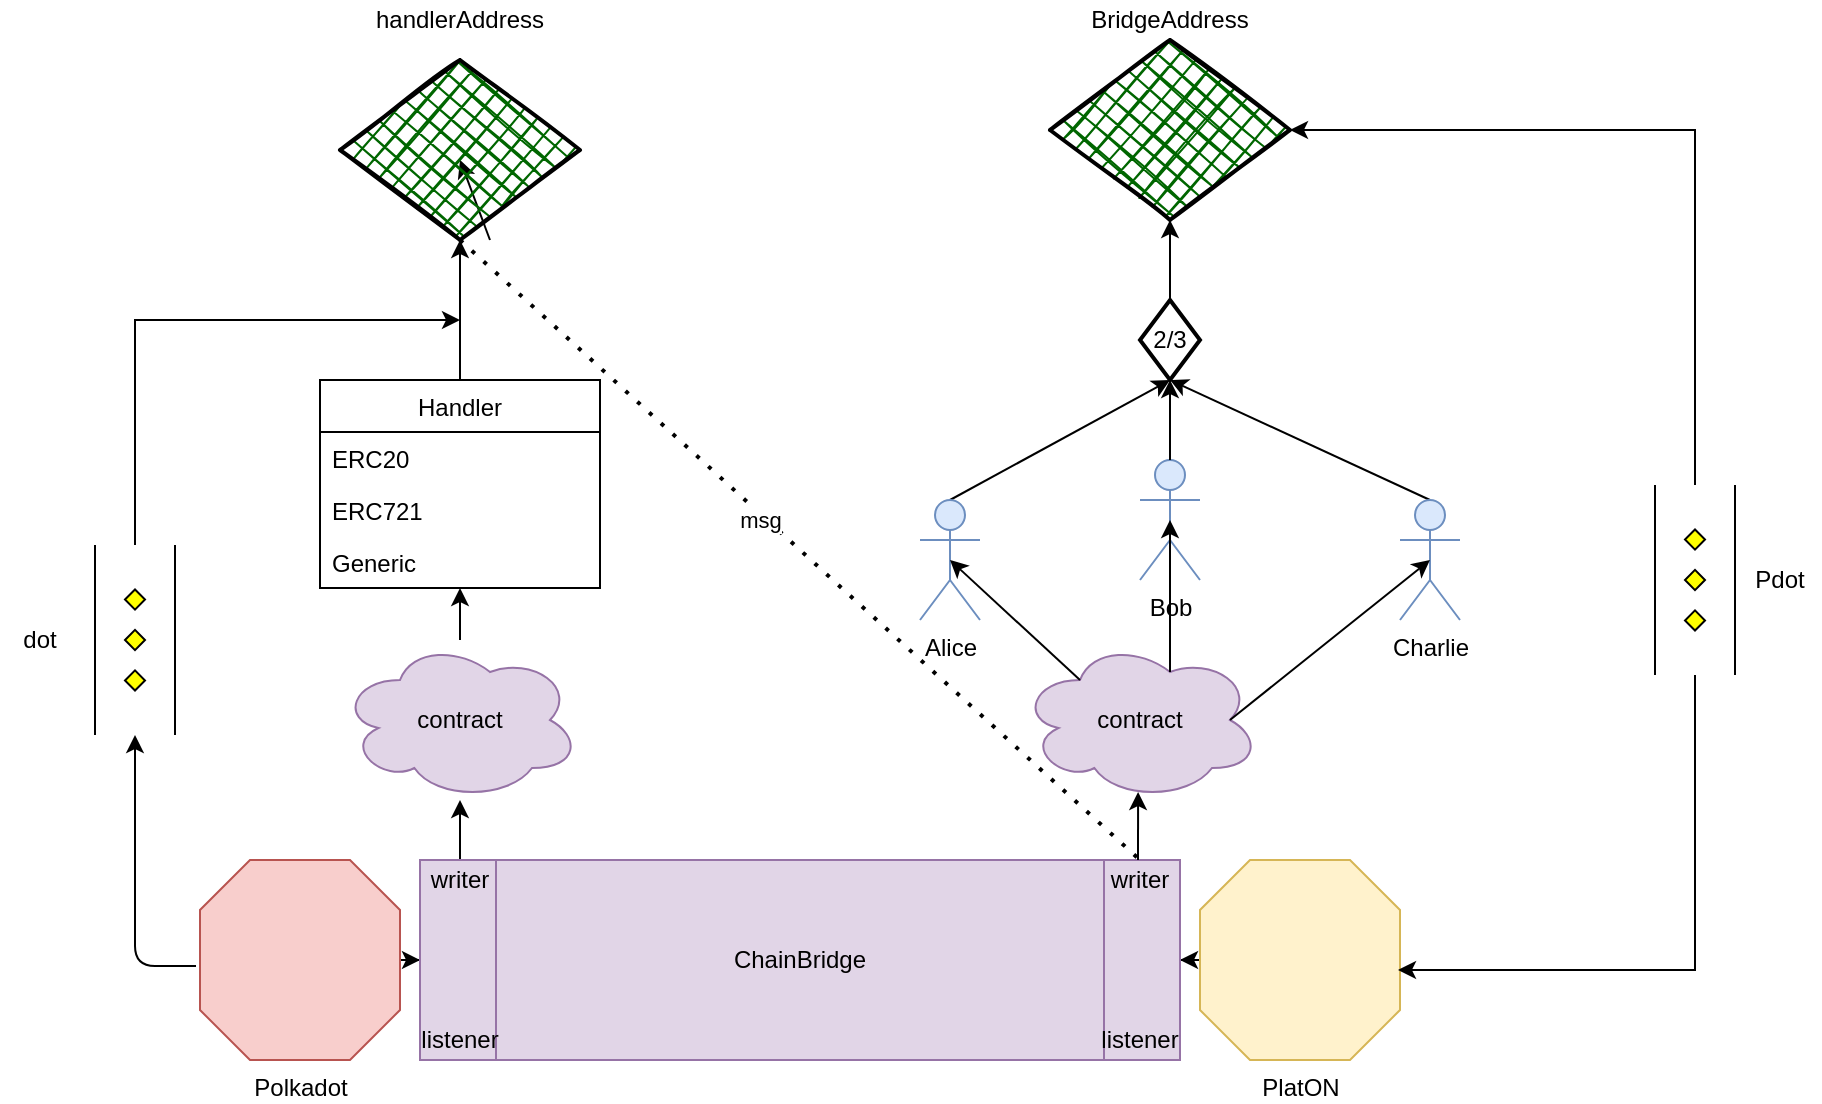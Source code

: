 <mxfile version="14.2.9" type="github">
  <diagram id="FsBnhK845jlbX4Msylgf" name="第 1 页">
    <mxGraphModel dx="1044" dy="1735" grid="1" gridSize="10" guides="1" tooltips="1" connect="1" arrows="1" fold="1" page="1" pageScale="1" pageWidth="827" pageHeight="1169" math="0" shadow="0">
      <root>
        <mxCell id="0" />
        <mxCell id="1" parent="0" />
        <mxCell id="9bFpNnPxpqLzh7gp7WBU-1" value="" style="edgeStyle=orthogonalEdgeStyle;rounded=0;orthogonalLoop=1;jettySize=auto;html=1;" edge="1" parent="1" source="9bFpNnPxpqLzh7gp7WBU-2" target="9bFpNnPxpqLzh7gp7WBU-6">
          <mxGeometry relative="1" as="geometry" />
        </mxCell>
        <mxCell id="9bFpNnPxpqLzh7gp7WBU-2" value="Polkadot" style="verticalLabelPosition=bottom;verticalAlign=top;html=1;shape=mxgraph.basic.polygon;polyCoords=[[0.25,0],[0.75,0],[1,0.25],[1,0.75],[0.75,1],[0.25,1],[0,0.75],[0,0.25]];polyline=0;fillColor=#f8cecc;strokeColor=#b85450;" vertex="1" parent="1">
          <mxGeometry x="120" y="350" width="100" height="100" as="geometry" />
        </mxCell>
        <mxCell id="9bFpNnPxpqLzh7gp7WBU-3" value="" style="edgeStyle=orthogonalEdgeStyle;rounded=0;orthogonalLoop=1;jettySize=auto;html=1;" edge="1" parent="1" source="9bFpNnPxpqLzh7gp7WBU-4" target="9bFpNnPxpqLzh7gp7WBU-6">
          <mxGeometry relative="1" as="geometry" />
        </mxCell>
        <mxCell id="9bFpNnPxpqLzh7gp7WBU-4" value="PlatON" style="verticalLabelPosition=bottom;verticalAlign=top;html=1;shape=mxgraph.basic.polygon;polyCoords=[[0.25,0],[0.75,0],[1,0.25],[1,0.75],[0.75,1],[0.25,1],[0,0.75],[0,0.25]];polyline=0;fillColor=#fff2cc;strokeColor=#d6b656;" vertex="1" parent="1">
          <mxGeometry x="620" y="350" width="100" height="100" as="geometry" />
        </mxCell>
        <mxCell id="9bFpNnPxpqLzh7gp7WBU-5" value="" style="rounded=0;orthogonalLoop=1;jettySize=auto;html=1;exitX=0.5;exitY=1;exitDx=0;exitDy=0;" edge="1" parent="1" source="9bFpNnPxpqLzh7gp7WBU-7" target="9bFpNnPxpqLzh7gp7WBU-11">
          <mxGeometry relative="1" as="geometry" />
        </mxCell>
        <mxCell id="9bFpNnPxpqLzh7gp7WBU-6" value="ChainBridge" style="shape=process;whiteSpace=wrap;html=1;backgroundOutline=1;fillColor=#e1d5e7;strokeColor=#9673a6;" vertex="1" parent="1">
          <mxGeometry x="230" y="350" width="380" height="100" as="geometry" />
        </mxCell>
        <mxCell id="9bFpNnPxpqLzh7gp7WBU-7" value="listener" style="text;html=1;strokeColor=none;fillColor=none;align=center;verticalAlign=middle;whiteSpace=wrap;rounded=0;" vertex="1" parent="1">
          <mxGeometry x="230" y="430" width="40" height="20" as="geometry" />
        </mxCell>
        <mxCell id="9bFpNnPxpqLzh7gp7WBU-8" value="listener" style="text;html=1;strokeColor=none;fillColor=none;align=center;verticalAlign=middle;whiteSpace=wrap;rounded=0;" vertex="1" parent="1">
          <mxGeometry x="570" y="430" width="40" height="20" as="geometry" />
        </mxCell>
        <mxCell id="9bFpNnPxpqLzh7gp7WBU-9" value="writer" style="text;html=1;strokeColor=none;fillColor=none;align=center;verticalAlign=middle;whiteSpace=wrap;rounded=0;" vertex="1" parent="1">
          <mxGeometry x="230" y="350" width="40" height="20" as="geometry" />
        </mxCell>
        <mxCell id="9bFpNnPxpqLzh7gp7WBU-10" value="writer" style="text;html=1;strokeColor=none;fillColor=none;align=center;verticalAlign=middle;whiteSpace=wrap;rounded=0;" vertex="1" parent="1">
          <mxGeometry x="570" y="350" width="40" height="20" as="geometry" />
        </mxCell>
        <mxCell id="9bFpNnPxpqLzh7gp7WBU-39" value="" style="edgeStyle=orthogonalEdgeStyle;rounded=0;orthogonalLoop=1;jettySize=auto;html=1;exitX=0.5;exitY=0;exitDx=0;exitDy=0;" edge="1" parent="1" source="9bFpNnPxpqLzh7gp7WBU-70" target="9bFpNnPxpqLzh7gp7WBU-32">
          <mxGeometry relative="1" as="geometry">
            <mxPoint x="250" y="120" as="sourcePoint" />
          </mxGeometry>
        </mxCell>
        <mxCell id="9bFpNnPxpqLzh7gp7WBU-11" value="contract" style="ellipse;shape=cloud;whiteSpace=wrap;html=1;strokeColor=#9673a6;fillColor=#e1d5e7;" vertex="1" parent="1">
          <mxGeometry x="190" y="240" width="120" height="80" as="geometry" />
        </mxCell>
        <mxCell id="9bFpNnPxpqLzh7gp7WBU-12" value="contract" style="ellipse;shape=cloud;whiteSpace=wrap;html=1;strokeColor=#9673a6;fillColor=#e1d5e7;" vertex="1" parent="1">
          <mxGeometry x="530" y="240" width="120" height="80" as="geometry" />
        </mxCell>
        <mxCell id="9bFpNnPxpqLzh7gp7WBU-13" value="" style="rounded=0;orthogonalLoop=1;jettySize=auto;html=1;entryX=0.492;entryY=0.95;entryDx=0;entryDy=0;entryPerimeter=0;" edge="1" parent="1" target="9bFpNnPxpqLzh7gp7WBU-12">
          <mxGeometry relative="1" as="geometry">
            <mxPoint x="589" y="350" as="sourcePoint" />
            <mxPoint x="589.5" y="260" as="targetPoint" />
          </mxGeometry>
        </mxCell>
        <mxCell id="9bFpNnPxpqLzh7gp7WBU-14" style="edgeStyle=none;rounded=0;orthogonalLoop=1;jettySize=auto;html=1;exitX=0.5;exitY=0;exitDx=0;exitDy=0;exitPerimeter=0;entryX=0.5;entryY=1;entryDx=0;entryDy=0;entryPerimeter=0;" edge="1" parent="1" target="9bFpNnPxpqLzh7gp7WBU-34">
          <mxGeometry relative="1" as="geometry">
            <mxPoint x="250" as="targetPoint" />
            <mxPoint x="265" y="40" as="sourcePoint" />
          </mxGeometry>
        </mxCell>
        <mxCell id="9bFpNnPxpqLzh7gp7WBU-17" style="edgeStyle=none;rounded=0;orthogonalLoop=1;jettySize=auto;html=1;exitX=0.5;exitY=0;exitDx=0;exitDy=0;exitPerimeter=0;entryX=0.5;entryY=1;entryDx=0;entryDy=0;entryPerimeter=0;" edge="1" parent="1" target="9bFpNnPxpqLzh7gp7WBU-34">
          <mxGeometry relative="1" as="geometry">
            <mxPoint x="398" y="60" as="sourcePoint" />
          </mxGeometry>
        </mxCell>
        <mxCell id="9bFpNnPxpqLzh7gp7WBU-20" style="edgeStyle=none;rounded=0;orthogonalLoop=1;jettySize=auto;html=1;exitX=0.5;exitY=0;exitDx=0;exitDy=0;exitPerimeter=0;entryX=0.5;entryY=1;entryDx=0;entryDy=0;entryPerimeter=0;" edge="1" parent="1" target="9bFpNnPxpqLzh7gp7WBU-34">
          <mxGeometry relative="1" as="geometry">
            <mxPoint x="145" y="60" as="sourcePoint" />
          </mxGeometry>
        </mxCell>
        <mxCell id="9bFpNnPxpqLzh7gp7WBU-24" value="Bob" style="shape=umlActor;verticalLabelPosition=bottom;verticalAlign=top;html=1;outlineConnect=0;fillColor=#dae8fc;strokeColor=#6c8ebf;" vertex="1" parent="1">
          <mxGeometry x="590" y="150" width="30" height="60" as="geometry" />
        </mxCell>
        <mxCell id="9bFpNnPxpqLzh7gp7WBU-25" style="edgeStyle=none;rounded=0;orthogonalLoop=1;jettySize=auto;html=1;exitX=0.5;exitY=0;exitDx=0;exitDy=0;exitPerimeter=0;entryX=0.5;entryY=1;entryDx=0;entryDy=0;entryPerimeter=0;" edge="1" parent="1" source="9bFpNnPxpqLzh7gp7WBU-26" target="9bFpNnPxpqLzh7gp7WBU-37">
          <mxGeometry relative="1" as="geometry" />
        </mxCell>
        <mxCell id="9bFpNnPxpqLzh7gp7WBU-26" value="Charlie" style="shape=umlActor;verticalLabelPosition=bottom;verticalAlign=top;html=1;outlineConnect=0;fillColor=#dae8fc;strokeColor=#6c8ebf;" vertex="1" parent="1">
          <mxGeometry x="720" y="170" width="30" height="60" as="geometry" />
        </mxCell>
        <mxCell id="9bFpNnPxpqLzh7gp7WBU-27" style="edgeStyle=none;rounded=0;orthogonalLoop=1;jettySize=auto;html=1;exitX=0.5;exitY=0;exitDx=0;exitDy=0;exitPerimeter=0;entryX=0.5;entryY=1;entryDx=0;entryDy=0;entryPerimeter=0;" edge="1" parent="1" source="9bFpNnPxpqLzh7gp7WBU-28" target="9bFpNnPxpqLzh7gp7WBU-37">
          <mxGeometry relative="1" as="geometry" />
        </mxCell>
        <mxCell id="9bFpNnPxpqLzh7gp7WBU-28" value="Alice" style="shape=umlActor;verticalLabelPosition=bottom;verticalAlign=top;html=1;outlineConnect=0;fillColor=#dae8fc;strokeColor=#6c8ebf;" vertex="1" parent="1">
          <mxGeometry x="480" y="170" width="30" height="60" as="geometry" />
        </mxCell>
        <mxCell id="9bFpNnPxpqLzh7gp7WBU-29" value="" style="endArrow=classic;html=1;exitX=0.25;exitY=0.25;exitDx=0;exitDy=0;exitPerimeter=0;entryX=0.5;entryY=0.5;entryDx=0;entryDy=0;entryPerimeter=0;" edge="1" parent="1" source="9bFpNnPxpqLzh7gp7WBU-12" target="9bFpNnPxpqLzh7gp7WBU-28">
          <mxGeometry width="50" height="50" relative="1" as="geometry">
            <mxPoint x="583" y="180" as="sourcePoint" />
            <mxPoint x="490" y="82" as="targetPoint" />
          </mxGeometry>
        </mxCell>
        <mxCell id="9bFpNnPxpqLzh7gp7WBU-30" value="" style="endArrow=classic;html=1;entryX=0.5;entryY=0.5;entryDx=0;entryDy=0;entryPerimeter=0;exitX=0.625;exitY=0.2;exitDx=0;exitDy=0;exitPerimeter=0;" edge="1" parent="1" source="9bFpNnPxpqLzh7gp7WBU-12" target="9bFpNnPxpqLzh7gp7WBU-24">
          <mxGeometry width="50" height="50" relative="1" as="geometry">
            <mxPoint x="685" y="170" as="sourcePoint" />
            <mxPoint x="620" y="40" as="targetPoint" />
          </mxGeometry>
        </mxCell>
        <mxCell id="9bFpNnPxpqLzh7gp7WBU-31" value="" style="endArrow=classic;html=1;exitX=0.875;exitY=0.5;exitDx=0;exitDy=0;exitPerimeter=0;entryX=0.5;entryY=0.5;entryDx=0;entryDy=0;entryPerimeter=0;" edge="1" parent="1" source="9bFpNnPxpqLzh7gp7WBU-12" target="9bFpNnPxpqLzh7gp7WBU-26">
          <mxGeometry width="50" height="50" relative="1" as="geometry">
            <mxPoint x="660" y="180" as="sourcePoint" />
            <mxPoint x="710" y="130" as="targetPoint" />
          </mxGeometry>
        </mxCell>
        <mxCell id="9bFpNnPxpqLzh7gp7WBU-32" value="" style="rhombus;whiteSpace=wrap;html=1;strokeWidth=2;fillWeight=-1;hachureGap=8;fillStyle=cross-hatch;fillColor=#006600;sketch=1;" vertex="1" parent="1">
          <mxGeometry x="190" y="-50" width="120" height="90" as="geometry" />
        </mxCell>
        <mxCell id="9bFpNnPxpqLzh7gp7WBU-35" value="" style="rhombus;whiteSpace=wrap;html=1;strokeWidth=2;fillWeight=-1;hachureGap=8;fillStyle=cross-hatch;fillColor=#006600;sketch=1;" vertex="1" parent="1">
          <mxGeometry x="545" y="-60" width="120" height="90" as="geometry" />
        </mxCell>
        <mxCell id="9bFpNnPxpqLzh7gp7WBU-36" value="" style="edgeStyle=none;rounded=0;orthogonalLoop=1;jettySize=auto;html=1;" edge="1" parent="1" source="9bFpNnPxpqLzh7gp7WBU-37" target="9bFpNnPxpqLzh7gp7WBU-35">
          <mxGeometry relative="1" as="geometry" />
        </mxCell>
        <mxCell id="9bFpNnPxpqLzh7gp7WBU-37" value="2/3" style="strokeWidth=2;html=1;shape=mxgraph.flowchart.decision;whiteSpace=wrap;" vertex="1" parent="1">
          <mxGeometry x="590" y="70" width="30" height="40" as="geometry" />
        </mxCell>
        <mxCell id="9bFpNnPxpqLzh7gp7WBU-41" style="edgeStyle=none;rounded=0;orthogonalLoop=1;jettySize=auto;html=1;exitX=0.5;exitY=0;exitDx=0;exitDy=0;exitPerimeter=0;" edge="1" parent="1" source="9bFpNnPxpqLzh7gp7WBU-24" target="9bFpNnPxpqLzh7gp7WBU-37">
          <mxGeometry relative="1" as="geometry">
            <mxPoint x="604.941" as="targetPoint" />
            <mxPoint x="605" y="150" as="sourcePoint" />
          </mxGeometry>
        </mxCell>
        <mxCell id="9bFpNnPxpqLzh7gp7WBU-42" value="" style="endArrow=none;dashed=1;html=1;dashPattern=1 3;strokeWidth=2;entryX=0.5;entryY=0;entryDx=0;entryDy=0;exitX=0.5;exitY=1;exitDx=0;exitDy=0;" edge="1" parent="1" source="9bFpNnPxpqLzh7gp7WBU-32" target="9bFpNnPxpqLzh7gp7WBU-10">
          <mxGeometry width="50" height="50" relative="1" as="geometry">
            <mxPoint x="310" y="180" as="sourcePoint" />
            <mxPoint x="360" y="130" as="targetPoint" />
          </mxGeometry>
        </mxCell>
        <mxCell id="9bFpNnPxpqLzh7gp7WBU-46" value="msg" style="edgeLabel;html=1;align=center;verticalAlign=middle;resizable=0;points=[];" vertex="1" connectable="0" parent="9bFpNnPxpqLzh7gp7WBU-42">
          <mxGeometry x="-0.188" y="-2" relative="1" as="geometry">
            <mxPoint x="13.16" y="12.53" as="offset" />
          </mxGeometry>
        </mxCell>
        <mxCell id="9bFpNnPxpqLzh7gp7WBU-43" value="handlerAddress" style="text;html=1;strokeColor=none;fillColor=none;align=center;verticalAlign=middle;whiteSpace=wrap;rounded=0;" vertex="1" parent="1">
          <mxGeometry x="230" y="-80" width="40" height="20" as="geometry" />
        </mxCell>
        <mxCell id="9bFpNnPxpqLzh7gp7WBU-44" value="BridgeAddress" style="text;html=1;strokeColor=none;fillColor=none;align=center;verticalAlign=middle;whiteSpace=wrap;rounded=0;" vertex="1" parent="1">
          <mxGeometry x="585" y="-80" width="40" height="20" as="geometry" />
        </mxCell>
        <mxCell id="9bFpNnPxpqLzh7gp7WBU-48" style="edgeStyle=orthogonalEdgeStyle;rounded=0;orthogonalLoop=1;jettySize=auto;html=1;exitX=0;exitY=0.5;exitDx=0;exitDy=0;exitPerimeter=0;entryX=1;entryY=0.5;entryDx=0;entryDy=0;" edge="1" parent="1" source="9bFpNnPxpqLzh7gp7WBU-47" target="9bFpNnPxpqLzh7gp7WBU-35">
          <mxGeometry relative="1" as="geometry" />
        </mxCell>
        <mxCell id="9bFpNnPxpqLzh7gp7WBU-49" style="edgeStyle=orthogonalEdgeStyle;rounded=0;orthogonalLoop=1;jettySize=auto;html=1;exitX=1;exitY=0.5;exitDx=0;exitDy=0;exitPerimeter=0;entryX=0.99;entryY=0.55;entryDx=0;entryDy=0;entryPerimeter=0;" edge="1" parent="1" source="9bFpNnPxpqLzh7gp7WBU-47" target="9bFpNnPxpqLzh7gp7WBU-4">
          <mxGeometry relative="1" as="geometry" />
        </mxCell>
        <mxCell id="9bFpNnPxpqLzh7gp7WBU-47" value="" style="verticalLabelPosition=bottom;verticalAlign=top;html=1;shape=mxgraph.flowchart.parallel_mode;pointerEvents=1;rotation=90;" vertex="1" parent="1">
          <mxGeometry x="820" y="190" width="95" height="40" as="geometry" />
        </mxCell>
        <mxCell id="9bFpNnPxpqLzh7gp7WBU-74" style="edgeStyle=orthogonalEdgeStyle;rounded=0;orthogonalLoop=1;jettySize=auto;html=1;exitX=1;exitY=0.5;exitDx=0;exitDy=0;exitPerimeter=0;" edge="1" parent="1" source="9bFpNnPxpqLzh7gp7WBU-50">
          <mxGeometry relative="1" as="geometry">
            <mxPoint x="250" y="80" as="targetPoint" />
            <Array as="points">
              <mxPoint x="88" y="80" />
            </Array>
          </mxGeometry>
        </mxCell>
        <mxCell id="9bFpNnPxpqLzh7gp7WBU-50" value="" style="verticalLabelPosition=bottom;verticalAlign=top;html=1;shape=mxgraph.flowchart.parallel_mode;pointerEvents=1;rotation=-90;" vertex="1" parent="1">
          <mxGeometry x="40" y="220" width="95" height="40" as="geometry" />
        </mxCell>
        <mxCell id="9bFpNnPxpqLzh7gp7WBU-52" value="" style="endArrow=classic;html=1;entryX=0;entryY=0.5;entryDx=0;entryDy=0;entryPerimeter=0;exitX=-0.02;exitY=0.53;exitDx=0;exitDy=0;exitPerimeter=0;edgeStyle=orthogonalEdgeStyle;" edge="1" parent="1" source="9bFpNnPxpqLzh7gp7WBU-2" target="9bFpNnPxpqLzh7gp7WBU-50">
          <mxGeometry width="50" height="50" relative="1" as="geometry">
            <mxPoint x="390" y="200" as="sourcePoint" />
            <mxPoint x="440" y="150" as="targetPoint" />
          </mxGeometry>
        </mxCell>
        <mxCell id="9bFpNnPxpqLzh7gp7WBU-55" value="" style="edgeStyle=orthogonalEdgeStyle;rounded=0;orthogonalLoop=1;jettySize=auto;html=1;entryX=0.5;entryY=1;entryDx=0;entryDy=0;entryPerimeter=0;" edge="1" parent="1" source="9bFpNnPxpqLzh7gp7WBU-11" target="9bFpNnPxpqLzh7gp7WBU-73">
          <mxGeometry relative="1" as="geometry">
            <mxPoint x="250" y="240" as="sourcePoint" />
            <mxPoint x="250" y="220" as="targetPoint" />
          </mxGeometry>
        </mxCell>
        <mxCell id="9bFpNnPxpqLzh7gp7WBU-70" value="Handler" style="swimlane;fontStyle=0;childLayout=stackLayout;horizontal=1;startSize=26;fillColor=none;horizontalStack=0;resizeParent=1;resizeParentMax=0;resizeLast=0;collapsible=1;marginBottom=0;" vertex="1" parent="1">
          <mxGeometry x="180" y="110" width="140" height="104" as="geometry" />
        </mxCell>
        <mxCell id="9bFpNnPxpqLzh7gp7WBU-71" value="ERC20" style="text;strokeColor=none;fillColor=none;align=left;verticalAlign=top;spacingLeft=4;spacingRight=4;overflow=hidden;rotatable=0;points=[[0,0.5],[1,0.5]];portConstraint=eastwest;" vertex="1" parent="9bFpNnPxpqLzh7gp7WBU-70">
          <mxGeometry y="26" width="140" height="26" as="geometry" />
        </mxCell>
        <mxCell id="9bFpNnPxpqLzh7gp7WBU-72" value="ERC721" style="text;strokeColor=none;fillColor=none;align=left;verticalAlign=top;spacingLeft=4;spacingRight=4;overflow=hidden;rotatable=0;points=[[0,0.5],[1,0.5]];portConstraint=eastwest;" vertex="1" parent="9bFpNnPxpqLzh7gp7WBU-70">
          <mxGeometry y="52" width="140" height="26" as="geometry" />
        </mxCell>
        <mxCell id="9bFpNnPxpqLzh7gp7WBU-73" value="Generic" style="text;strokeColor=none;fillColor=none;align=left;verticalAlign=top;spacingLeft=4;spacingRight=4;overflow=hidden;rotatable=0;points=[[0,0.5],[1,0.5]];portConstraint=eastwest;" vertex="1" parent="9bFpNnPxpqLzh7gp7WBU-70">
          <mxGeometry y="78" width="140" height="26" as="geometry" />
        </mxCell>
        <mxCell id="9bFpNnPxpqLzh7gp7WBU-76" value="dot" style="text;html=1;strokeColor=none;fillColor=none;align=center;verticalAlign=middle;whiteSpace=wrap;rounded=0;" vertex="1" parent="1">
          <mxGeometry x="20" y="230" width="40" height="20" as="geometry" />
        </mxCell>
        <mxCell id="9bFpNnPxpqLzh7gp7WBU-78" value="Pdot" style="text;html=1;strokeColor=none;fillColor=none;align=center;verticalAlign=middle;whiteSpace=wrap;rounded=0;" vertex="1" parent="1">
          <mxGeometry x="890" y="200" width="40" height="20" as="geometry" />
        </mxCell>
      </root>
    </mxGraphModel>
  </diagram>
</mxfile>
